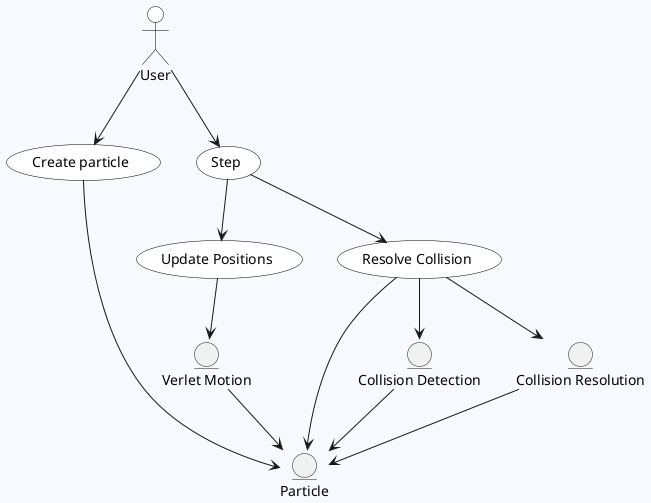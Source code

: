 @startuml UseCases

' Set background color
skinparam backgroundColor #F8F8FF

' Set actor color
skinparam actor {
    BackgroundColor #FFFFFF
    BorderColor #000000
}

' Set use case color
skinparam usecase {
    BackgroundColor #FFFFFF
    BorderColor #000000
}

' Actors
actor User

' Use Cases
usecase "Create particle" as UC_CreateParticle
usecase "Step" as UC_Step

usecase "Update Positions" as UC_Motion
usecase "Resolve Collision" as UC_Collision

' Entities
entity "Particle" as E_Particle
entity "Verlet Motion" as E_Verlet
entity "Collision Detection" as E_Detection
entity "Collision Resolution" as E_Resolution

' Relationships
User --> UC_CreateParticle
User --> UC_Step

UC_CreateParticle --> E_Particle

UC_Step --> UC_Motion
UC_Step --> UC_Collision

UC_Motion --> E_Verlet

UC_Collision --> E_Detection
UC_Collision --> E_Resolution
UC_Collision --> E_Particle

E_Verlet --> E_Particle

E_Detection --> E_Particle

E_Resolution --> E_Particle

@enduml
